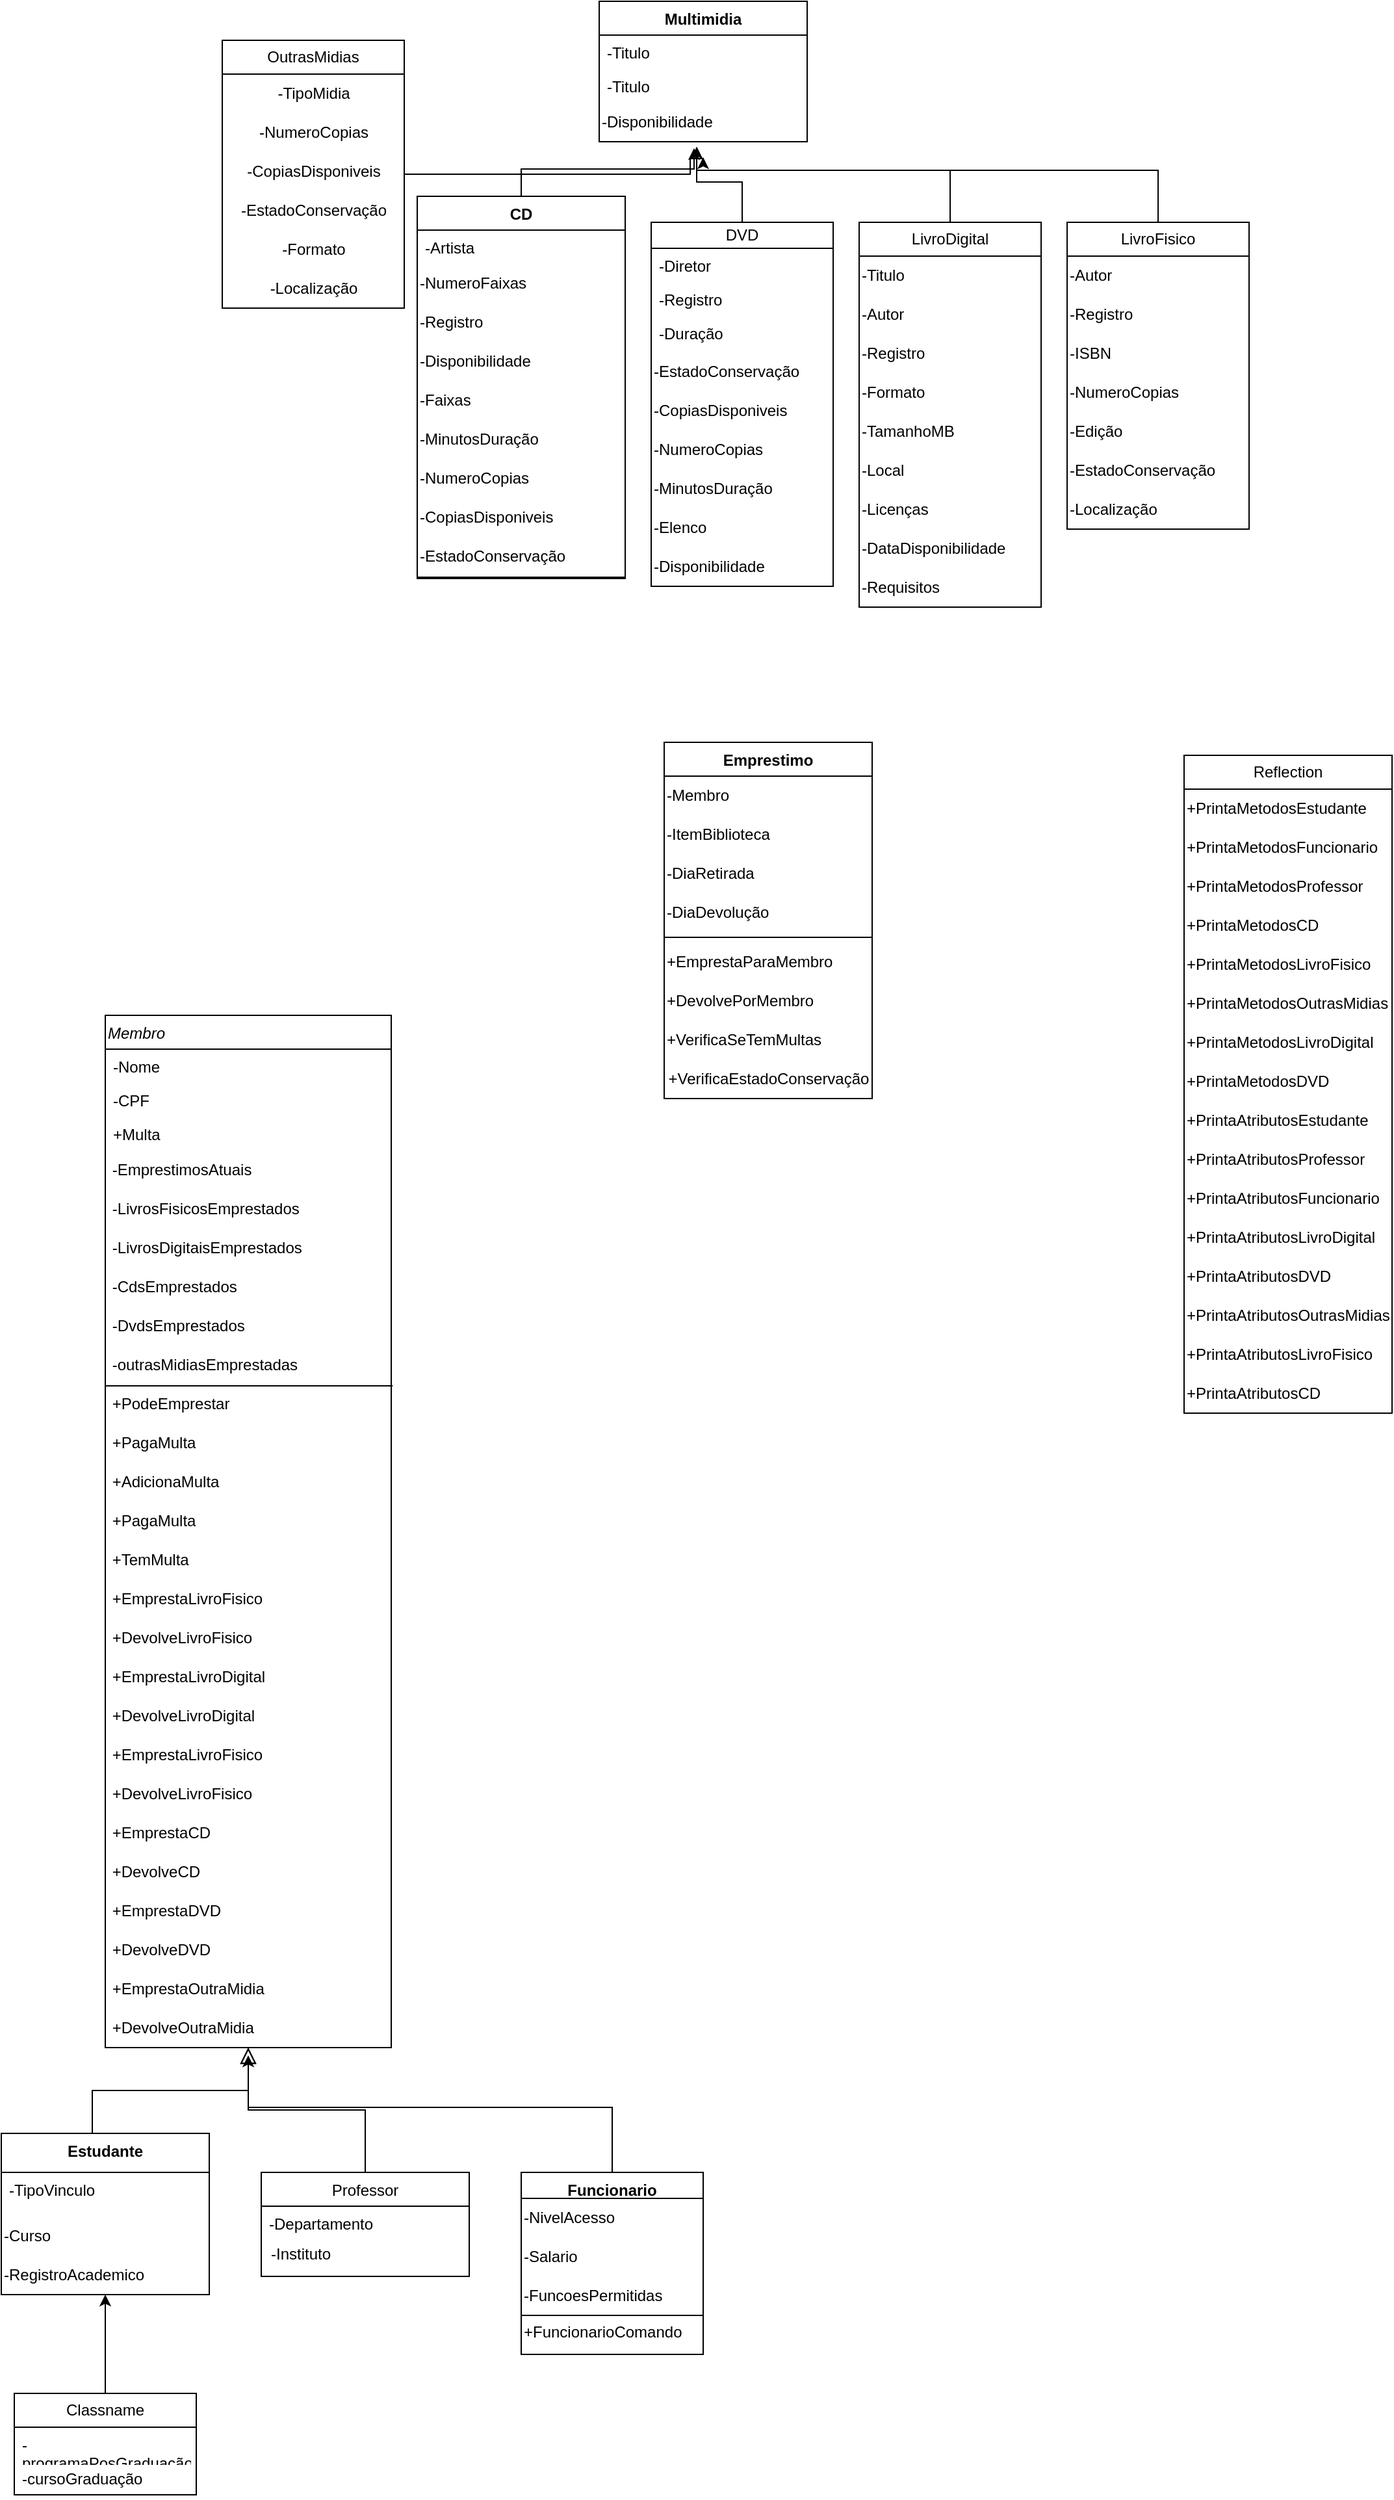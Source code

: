 <mxfile version="22.1.0" type="github">
  <diagram id="C5RBs43oDa-KdzZeNtuy" name="Page-1">
    <mxGraphModel dx="474" dy="1659" grid="1" gridSize="10" guides="1" tooltips="1" connect="1" arrows="1" fold="1" page="1" pageScale="1" pageWidth="1600" pageHeight="900" math="0" shadow="0">
      <root>
        <mxCell id="WIyWlLk6GJQsqaUBKTNV-0" />
        <mxCell id="WIyWlLk6GJQsqaUBKTNV-1" parent="WIyWlLk6GJQsqaUBKTNV-0" />
        <mxCell id="zkfFHV4jXpPFQw0GAbJ--0" value="Membro&#xa;" style="swimlane;fontStyle=2;align=left;verticalAlign=top;childLayout=stackLayout;horizontal=1;startSize=26;horizontalStack=0;resizeParent=1;resizeLast=0;collapsible=1;marginBottom=0;rounded=0;shadow=0;strokeWidth=1;" parent="WIyWlLk6GJQsqaUBKTNV-1" vertex="1">
          <mxGeometry x="160" y="-80" width="220" height="794" as="geometry">
            <mxRectangle x="230" y="140" width="160" height="26" as="alternateBounds" />
          </mxGeometry>
        </mxCell>
        <mxCell id="zkfFHV4jXpPFQw0GAbJ--1" value="-Nome" style="text;align=left;verticalAlign=top;spacingLeft=4;spacingRight=4;overflow=hidden;rotatable=0;points=[[0,0.5],[1,0.5]];portConstraint=eastwest;" parent="zkfFHV4jXpPFQw0GAbJ--0" vertex="1">
          <mxGeometry y="26" width="220" height="26" as="geometry" />
        </mxCell>
        <mxCell id="zkfFHV4jXpPFQw0GAbJ--2" value="-CPF" style="text;align=left;verticalAlign=top;spacingLeft=4;spacingRight=4;overflow=hidden;rotatable=0;points=[[0,0.5],[1,0.5]];portConstraint=eastwest;rounded=0;shadow=0;html=0;" parent="zkfFHV4jXpPFQw0GAbJ--0" vertex="1">
          <mxGeometry y="52" width="220" height="26" as="geometry" />
        </mxCell>
        <mxCell id="zkfFHV4jXpPFQw0GAbJ--3" value="+Multa" style="text;align=left;verticalAlign=top;spacingLeft=4;spacingRight=4;overflow=hidden;rotatable=0;points=[[0,0.5],[1,0.5]];portConstraint=eastwest;rounded=0;shadow=0;html=0;" parent="zkfFHV4jXpPFQw0GAbJ--0" vertex="1">
          <mxGeometry y="78" width="220" height="26" as="geometry" />
        </mxCell>
        <mxCell id="8qsa9mxtNTPulmp1op7X-9" value="&amp;nbsp;-EmprestimosAtuais" style="text;html=1;align=left;verticalAlign=middle;resizable=0;points=[];autosize=1;strokeColor=none;fillColor=none;" parent="zkfFHV4jXpPFQw0GAbJ--0" vertex="1">
          <mxGeometry y="104" width="220" height="30" as="geometry" />
        </mxCell>
        <mxCell id="8qsa9mxtNTPulmp1op7X-10" value="&amp;nbsp;-LivrosFisicosEmprestados" style="text;html=1;align=left;verticalAlign=middle;resizable=0;points=[];autosize=1;strokeColor=none;fillColor=none;" parent="zkfFHV4jXpPFQw0GAbJ--0" vertex="1">
          <mxGeometry y="134" width="220" height="30" as="geometry" />
        </mxCell>
        <mxCell id="8qsa9mxtNTPulmp1op7X-11" value="&amp;nbsp;-LivrosDigitaisEmprestados" style="text;html=1;align=left;verticalAlign=middle;resizable=0;points=[];autosize=1;strokeColor=none;fillColor=none;" parent="zkfFHV4jXpPFQw0GAbJ--0" vertex="1">
          <mxGeometry y="164" width="220" height="30" as="geometry" />
        </mxCell>
        <mxCell id="8qsa9mxtNTPulmp1op7X-12" value="&amp;nbsp;-CdsEmprestados" style="text;html=1;align=left;verticalAlign=middle;resizable=0;points=[];autosize=1;strokeColor=none;fillColor=none;" parent="zkfFHV4jXpPFQw0GAbJ--0" vertex="1">
          <mxGeometry y="194" width="220" height="30" as="geometry" />
        </mxCell>
        <mxCell id="8qsa9mxtNTPulmp1op7X-13" value="&amp;nbsp;-DvdsEmprestados" style="text;html=1;align=left;verticalAlign=middle;resizable=0;points=[];autosize=1;strokeColor=none;fillColor=none;" parent="zkfFHV4jXpPFQw0GAbJ--0" vertex="1">
          <mxGeometry y="224" width="220" height="30" as="geometry" />
        </mxCell>
        <mxCell id="8qsa9mxtNTPulmp1op7X-15" value="&amp;nbsp;-outrasMidiasEmprestadas" style="text;html=1;align=left;verticalAlign=middle;resizable=0;points=[];autosize=1;strokeColor=none;fillColor=none;" parent="zkfFHV4jXpPFQw0GAbJ--0" vertex="1">
          <mxGeometry y="254" width="220" height="30" as="geometry" />
        </mxCell>
        <mxCell id="8qsa9mxtNTPulmp1op7X-16" value="" style="endArrow=none;html=1;rounded=0;entryX=1.005;entryY=1.033;entryDx=0;entryDy=0;entryPerimeter=0;" parent="zkfFHV4jXpPFQw0GAbJ--0" target="8qsa9mxtNTPulmp1op7X-15" edge="1">
          <mxGeometry width="50" height="50" relative="1" as="geometry">
            <mxPoint y="285" as="sourcePoint" />
            <mxPoint x="110" y="240" as="targetPoint" />
          </mxGeometry>
        </mxCell>
        <mxCell id="8qsa9mxtNTPulmp1op7X-17" value="&amp;nbsp;+PodeEmprestar&lt;br&gt;" style="text;html=1;align=left;verticalAlign=middle;resizable=0;points=[];autosize=1;strokeColor=none;fillColor=none;" parent="zkfFHV4jXpPFQw0GAbJ--0" vertex="1">
          <mxGeometry y="284" width="220" height="30" as="geometry" />
        </mxCell>
        <mxCell id="8qsa9mxtNTPulmp1op7X-18" value="&amp;nbsp;+PagaMulta" style="text;html=1;align=left;verticalAlign=middle;resizable=0;points=[];autosize=1;strokeColor=none;fillColor=none;" parent="zkfFHV4jXpPFQw0GAbJ--0" vertex="1">
          <mxGeometry y="314" width="220" height="30" as="geometry" />
        </mxCell>
        <mxCell id="8qsa9mxtNTPulmp1op7X-19" value="&amp;nbsp;+AdicionaMulta" style="text;html=1;align=left;verticalAlign=middle;resizable=0;points=[];autosize=1;strokeColor=none;fillColor=none;" parent="zkfFHV4jXpPFQw0GAbJ--0" vertex="1">
          <mxGeometry y="344" width="220" height="30" as="geometry" />
        </mxCell>
        <mxCell id="8qsa9mxtNTPulmp1op7X-21" value="&amp;nbsp;+PagaMulta" style="text;html=1;align=left;verticalAlign=middle;resizable=0;points=[];autosize=1;strokeColor=none;fillColor=none;" parent="zkfFHV4jXpPFQw0GAbJ--0" vertex="1">
          <mxGeometry y="374" width="220" height="30" as="geometry" />
        </mxCell>
        <mxCell id="8qsa9mxtNTPulmp1op7X-22" value="&amp;nbsp;+TemMulta&lt;br&gt;" style="text;html=1;align=left;verticalAlign=middle;resizable=0;points=[];autosize=1;strokeColor=none;fillColor=none;" parent="zkfFHV4jXpPFQw0GAbJ--0" vertex="1">
          <mxGeometry y="404" width="220" height="30" as="geometry" />
        </mxCell>
        <mxCell id="8qsa9mxtNTPulmp1op7X-23" value="&amp;nbsp;+EmprestaLivroFisico" style="text;html=1;align=left;verticalAlign=middle;resizable=0;points=[];autosize=1;strokeColor=none;fillColor=none;" parent="zkfFHV4jXpPFQw0GAbJ--0" vertex="1">
          <mxGeometry y="434" width="220" height="30" as="geometry" />
        </mxCell>
        <mxCell id="8qsa9mxtNTPulmp1op7X-24" value="&amp;nbsp;+DevolveLivroFisico" style="text;html=1;align=left;verticalAlign=middle;resizable=0;points=[];autosize=1;strokeColor=none;fillColor=none;" parent="zkfFHV4jXpPFQw0GAbJ--0" vertex="1">
          <mxGeometry y="464" width="220" height="30" as="geometry" />
        </mxCell>
        <mxCell id="8qsa9mxtNTPulmp1op7X-25" value="&amp;nbsp;+EmprestaLivroDigital" style="text;html=1;align=left;verticalAlign=middle;resizable=0;points=[];autosize=1;strokeColor=none;fillColor=none;" parent="zkfFHV4jXpPFQw0GAbJ--0" vertex="1">
          <mxGeometry y="494" width="220" height="30" as="geometry" />
        </mxCell>
        <mxCell id="8qsa9mxtNTPulmp1op7X-27" value="&amp;nbsp;+DevolveLivroDigital" style="text;html=1;align=left;verticalAlign=middle;resizable=0;points=[];autosize=1;strokeColor=none;fillColor=none;" parent="zkfFHV4jXpPFQw0GAbJ--0" vertex="1">
          <mxGeometry y="524" width="220" height="30" as="geometry" />
        </mxCell>
        <mxCell id="8qsa9mxtNTPulmp1op7X-28" value="&amp;nbsp;+EmprestaLivroFisico" style="text;html=1;align=left;verticalAlign=middle;resizable=0;points=[];autosize=1;strokeColor=none;fillColor=none;" parent="zkfFHV4jXpPFQw0GAbJ--0" vertex="1">
          <mxGeometry y="554" width="220" height="30" as="geometry" />
        </mxCell>
        <mxCell id="8qsa9mxtNTPulmp1op7X-29" value="&amp;nbsp;+DevolveLivroFisico" style="text;html=1;align=left;verticalAlign=middle;resizable=0;points=[];autosize=1;strokeColor=none;fillColor=none;" parent="zkfFHV4jXpPFQw0GAbJ--0" vertex="1">
          <mxGeometry y="584" width="220" height="30" as="geometry" />
        </mxCell>
        <mxCell id="8qsa9mxtNTPulmp1op7X-30" value="&amp;nbsp;+EmprestaCD" style="text;html=1;align=left;verticalAlign=middle;resizable=0;points=[];autosize=1;strokeColor=none;fillColor=none;" parent="zkfFHV4jXpPFQw0GAbJ--0" vertex="1">
          <mxGeometry y="614" width="220" height="30" as="geometry" />
        </mxCell>
        <mxCell id="8qsa9mxtNTPulmp1op7X-31" value="&amp;nbsp;+DevolveCD" style="text;html=1;align=left;verticalAlign=middle;resizable=0;points=[];autosize=1;strokeColor=none;fillColor=none;" parent="zkfFHV4jXpPFQw0GAbJ--0" vertex="1">
          <mxGeometry y="644" width="220" height="30" as="geometry" />
        </mxCell>
        <mxCell id="8qsa9mxtNTPulmp1op7X-32" value="&amp;nbsp;+EmprestaDVD" style="text;html=1;align=left;verticalAlign=middle;resizable=0;points=[];autosize=1;strokeColor=none;fillColor=none;" parent="zkfFHV4jXpPFQw0GAbJ--0" vertex="1">
          <mxGeometry y="674" width="220" height="30" as="geometry" />
        </mxCell>
        <mxCell id="8qsa9mxtNTPulmp1op7X-33" value="&amp;nbsp;+DevolveDVD" style="text;html=1;align=left;verticalAlign=middle;resizable=0;points=[];autosize=1;strokeColor=none;fillColor=none;" parent="zkfFHV4jXpPFQw0GAbJ--0" vertex="1">
          <mxGeometry y="704" width="220" height="30" as="geometry" />
        </mxCell>
        <mxCell id="8qsa9mxtNTPulmp1op7X-34" value="&amp;nbsp;+EmprestaOutraMidia" style="text;html=1;align=left;verticalAlign=middle;resizable=0;points=[];autosize=1;strokeColor=none;fillColor=none;" parent="zkfFHV4jXpPFQw0GAbJ--0" vertex="1">
          <mxGeometry y="734" width="220" height="30" as="geometry" />
        </mxCell>
        <mxCell id="zkfFHV4jXpPFQw0GAbJ--12" value="" style="endArrow=block;endSize=10;endFill=0;shadow=0;strokeWidth=1;rounded=0;edgeStyle=elbowEdgeStyle;elbow=vertical;" parent="WIyWlLk6GJQsqaUBKTNV-1" target="zkfFHV4jXpPFQw0GAbJ--0" edge="1">
          <mxGeometry width="160" relative="1" as="geometry">
            <mxPoint x="150" y="780" as="sourcePoint" />
            <mxPoint x="200" y="203" as="targetPoint" />
          </mxGeometry>
        </mxCell>
        <mxCell id="zkfFHV4jXpPFQw0GAbJ--13" value="Professor" style="swimlane;fontStyle=0;align=center;verticalAlign=top;childLayout=stackLayout;horizontal=1;startSize=26;horizontalStack=0;resizeParent=1;resizeLast=0;collapsible=1;marginBottom=0;rounded=0;shadow=0;strokeWidth=1;" parent="WIyWlLk6GJQsqaUBKTNV-1" vertex="1">
          <mxGeometry x="280" y="810" width="160" height="80" as="geometry">
            <mxRectangle x="340" y="380" width="170" height="26" as="alternateBounds" />
          </mxGeometry>
        </mxCell>
        <mxCell id="zkfFHV4jXpPFQw0GAbJ--14" value="-Departamento" style="text;align=left;verticalAlign=top;spacingLeft=4;spacingRight=4;overflow=hidden;rotatable=0;points=[[0,0.5],[1,0.5]];portConstraint=eastwest;" parent="zkfFHV4jXpPFQw0GAbJ--13" vertex="1">
          <mxGeometry y="26" width="160" height="26" as="geometry" />
        </mxCell>
        <mxCell id="zkfFHV4jXpPFQw0GAbJ--16" value="" style="endArrow=block;endSize=10;endFill=0;shadow=0;strokeWidth=1;rounded=0;edgeStyle=elbowEdgeStyle;elbow=vertical;" parent="WIyWlLk6GJQsqaUBKTNV-1" source="zkfFHV4jXpPFQw0GAbJ--13" target="zkfFHV4jXpPFQw0GAbJ--0" edge="1">
          <mxGeometry width="160" relative="1" as="geometry">
            <mxPoint x="210" y="373" as="sourcePoint" />
            <mxPoint x="310" y="271" as="targetPoint" />
          </mxGeometry>
        </mxCell>
        <mxCell id="8qsa9mxtNTPulmp1op7X-1" value="Multimidia" style="swimlane;fontStyle=1;align=center;verticalAlign=top;childLayout=stackLayout;horizontal=1;startSize=26;horizontalStack=0;resizeParent=1;resizeParentMax=0;resizeLast=0;collapsible=1;marginBottom=0;whiteSpace=wrap;html=1;" parent="WIyWlLk6GJQsqaUBKTNV-1" vertex="1">
          <mxGeometry x="540" y="-860" width="160" height="108" as="geometry" />
        </mxCell>
        <mxCell id="8qsa9mxtNTPulmp1op7X-133" value="-Titulo" style="text;strokeColor=none;fillColor=none;align=left;verticalAlign=top;spacingLeft=4;spacingRight=4;overflow=hidden;rotatable=0;points=[[0,0.5],[1,0.5]];portConstraint=eastwest;whiteSpace=wrap;html=1;" parent="8qsa9mxtNTPulmp1op7X-1" vertex="1">
          <mxGeometry y="26" width="160" height="26" as="geometry" />
        </mxCell>
        <mxCell id="8qsa9mxtNTPulmp1op7X-2" value="-Titulo" style="text;strokeColor=none;fillColor=none;align=left;verticalAlign=top;spacingLeft=4;spacingRight=4;overflow=hidden;rotatable=0;points=[[0,0.5],[1,0.5]];portConstraint=eastwest;whiteSpace=wrap;html=1;" parent="8qsa9mxtNTPulmp1op7X-1" vertex="1">
          <mxGeometry y="52" width="160" height="26" as="geometry" />
        </mxCell>
        <mxCell id="8qsa9mxtNTPulmp1op7X-67" value="-Disponibilidade" style="text;html=1;align=left;verticalAlign=middle;resizable=0;points=[];autosize=1;strokeColor=none;fillColor=none;" parent="8qsa9mxtNTPulmp1op7X-1" vertex="1">
          <mxGeometry y="78" width="160" height="30" as="geometry" />
        </mxCell>
        <mxCell id="8qsa9mxtNTPulmp1op7X-38" value="Funcionario" style="swimlane;fontStyle=1;align=center;verticalAlign=top;childLayout=stackLayout;horizontal=1;startSize=20;horizontalStack=0;resizeParent=1;resizeParentMax=0;resizeLast=0;collapsible=1;marginBottom=0;whiteSpace=wrap;html=1;" parent="WIyWlLk6GJQsqaUBKTNV-1" vertex="1">
          <mxGeometry x="480" y="810" width="140" height="110" as="geometry" />
        </mxCell>
        <mxCell id="8qsa9mxtNTPulmp1op7X-44" value="-NivelAcesso" style="text;html=1;align=left;verticalAlign=middle;resizable=0;points=[];autosize=1;strokeColor=none;fillColor=none;" parent="8qsa9mxtNTPulmp1op7X-38" vertex="1">
          <mxGeometry y="20" width="140" height="30" as="geometry" />
        </mxCell>
        <mxCell id="8qsa9mxtNTPulmp1op7X-45" value="-Salario" style="text;html=1;align=left;verticalAlign=middle;resizable=0;points=[];autosize=1;strokeColor=none;fillColor=none;" parent="8qsa9mxtNTPulmp1op7X-38" vertex="1">
          <mxGeometry y="50" width="140" height="30" as="geometry" />
        </mxCell>
        <mxCell id="8qsa9mxtNTPulmp1op7X-46" value="-FuncoesPermitidas" style="text;html=1;align=left;verticalAlign=middle;resizable=0;points=[];autosize=1;strokeColor=none;fillColor=none;" parent="8qsa9mxtNTPulmp1op7X-38" vertex="1">
          <mxGeometry y="80" width="140" height="30" as="geometry" />
        </mxCell>
        <mxCell id="8qsa9mxtNTPulmp1op7X-49" value="" style="rounded=0;whiteSpace=wrap;html=1;" parent="WIyWlLk6GJQsqaUBKTNV-1" vertex="1">
          <mxGeometry x="480" y="920" width="140" height="30" as="geometry" />
        </mxCell>
        <mxCell id="8qsa9mxtNTPulmp1op7X-50" value="+FuncionarioComando" style="text;html=1;align=left;verticalAlign=middle;resizable=0;points=[];autosize=1;strokeColor=none;fillColor=none;" parent="WIyWlLk6GJQsqaUBKTNV-1" vertex="1">
          <mxGeometry x="480" y="918" width="150" height="30" as="geometry" />
        </mxCell>
        <mxCell id="8qsa9mxtNTPulmp1op7X-55" value="Estudante" style="swimlane;fontStyle=1;align=center;verticalAlign=top;childLayout=stackLayout;horizontal=1;startSize=30;horizontalStack=0;resizeParent=1;resizeParentMax=0;resizeLast=0;collapsible=1;marginBottom=0;whiteSpace=wrap;html=1;direction=east;" parent="WIyWlLk6GJQsqaUBKTNV-1" vertex="1">
          <mxGeometry x="80" y="780" width="160" height="124" as="geometry">
            <mxRectangle x="80" y="780" width="100" height="30" as="alternateBounds" />
          </mxGeometry>
        </mxCell>
        <mxCell id="8qsa9mxtNTPulmp1op7X-56" value="-TipoVinculo" style="text;strokeColor=none;fillColor=none;align=left;verticalAlign=top;spacingLeft=4;spacingRight=4;overflow=hidden;rotatable=0;points=[[0,0.5],[1,0.5]];portConstraint=eastwest;whiteSpace=wrap;html=1;" parent="8qsa9mxtNTPulmp1op7X-55" vertex="1">
          <mxGeometry y="30" width="160" height="34" as="geometry" />
        </mxCell>
        <mxCell id="8qsa9mxtNTPulmp1op7X-60" value="-Curso" style="text;html=1;align=left;verticalAlign=middle;resizable=0;points=[];autosize=1;strokeColor=none;fillColor=none;" parent="8qsa9mxtNTPulmp1op7X-55" vertex="1">
          <mxGeometry y="64" width="160" height="30" as="geometry" />
        </mxCell>
        <mxCell id="8qsa9mxtNTPulmp1op7X-59" value="-RegistroAcademico" style="text;html=1;align=left;verticalAlign=middle;resizable=0;points=[];autosize=1;strokeColor=none;fillColor=none;" parent="8qsa9mxtNTPulmp1op7X-55" vertex="1">
          <mxGeometry y="94" width="160" height="30" as="geometry" />
        </mxCell>
        <mxCell id="8qsa9mxtNTPulmp1op7X-64" value="-Instituto" style="text;html=1;align=center;verticalAlign=middle;resizable=0;points=[];autosize=1;strokeColor=none;fillColor=none;" parent="WIyWlLk6GJQsqaUBKTNV-1" vertex="1">
          <mxGeometry x="275" y="858" width="70" height="30" as="geometry" />
        </mxCell>
        <mxCell id="8qsa9mxtNTPulmp1op7X-35" value="&amp;nbsp;+DevolveOutraMidia" style="text;html=1;align=left;verticalAlign=middle;resizable=0;points=[];autosize=1;strokeColor=none;fillColor=none;" parent="WIyWlLk6GJQsqaUBKTNV-1" vertex="1">
          <mxGeometry x="160" y="684" width="220" height="30" as="geometry" />
        </mxCell>
        <mxCell id="8qsa9mxtNTPulmp1op7X-70" value="CD" style="swimlane;fontStyle=1;align=center;verticalAlign=top;childLayout=stackLayout;horizontal=1;startSize=26;horizontalStack=0;resizeParent=1;resizeParentMax=0;resizeLast=0;collapsible=1;marginBottom=0;whiteSpace=wrap;html=1;" parent="WIyWlLk6GJQsqaUBKTNV-1" vertex="1">
          <mxGeometry x="400" y="-710" width="160" height="294" as="geometry" />
        </mxCell>
        <mxCell id="8qsa9mxtNTPulmp1op7X-71" value="-Artista" style="text;strokeColor=none;fillColor=none;align=left;verticalAlign=top;spacingLeft=4;spacingRight=4;overflow=hidden;rotatable=0;points=[[0,0.5],[1,0.5]];portConstraint=eastwest;whiteSpace=wrap;html=1;" parent="8qsa9mxtNTPulmp1op7X-70" vertex="1">
          <mxGeometry y="26" width="160" height="26" as="geometry" />
        </mxCell>
        <mxCell id="8qsa9mxtNTPulmp1op7X-75" value="-NumeroFaixas" style="text;html=1;align=left;verticalAlign=middle;resizable=0;points=[];autosize=1;strokeColor=none;fillColor=none;" parent="8qsa9mxtNTPulmp1op7X-70" vertex="1">
          <mxGeometry y="52" width="160" height="30" as="geometry" />
        </mxCell>
        <mxCell id="8qsa9mxtNTPulmp1op7X-74" value="-Registro" style="text;html=1;align=left;verticalAlign=middle;resizable=0;points=[];autosize=1;strokeColor=none;fillColor=none;" parent="8qsa9mxtNTPulmp1op7X-70" vertex="1">
          <mxGeometry y="82" width="160" height="30" as="geometry" />
        </mxCell>
        <mxCell id="8qsa9mxtNTPulmp1op7X-76" value="-Disponibilidade" style="text;html=1;align=left;verticalAlign=middle;resizable=0;points=[];autosize=1;strokeColor=none;fillColor=none;" parent="8qsa9mxtNTPulmp1op7X-70" vertex="1">
          <mxGeometry y="112" width="160" height="30" as="geometry" />
        </mxCell>
        <mxCell id="8qsa9mxtNTPulmp1op7X-77" value="-Faixas" style="text;html=1;align=left;verticalAlign=middle;resizable=0;points=[];autosize=1;strokeColor=none;fillColor=none;" parent="8qsa9mxtNTPulmp1op7X-70" vertex="1">
          <mxGeometry y="142" width="160" height="30" as="geometry" />
        </mxCell>
        <mxCell id="8qsa9mxtNTPulmp1op7X-78" value="-MinutosDuração" style="text;html=1;align=left;verticalAlign=middle;resizable=0;points=[];autosize=1;strokeColor=none;fillColor=none;" parent="8qsa9mxtNTPulmp1op7X-70" vertex="1">
          <mxGeometry y="172" width="160" height="30" as="geometry" />
        </mxCell>
        <mxCell id="8qsa9mxtNTPulmp1op7X-79" value="-NumeroCopias" style="text;html=1;align=left;verticalAlign=middle;resizable=0;points=[];autosize=1;strokeColor=none;fillColor=none;" parent="8qsa9mxtNTPulmp1op7X-70" vertex="1">
          <mxGeometry y="202" width="160" height="30" as="geometry" />
        </mxCell>
        <mxCell id="8qsa9mxtNTPulmp1op7X-80" value="-CopiasDisponiveis" style="text;html=1;align=left;verticalAlign=middle;resizable=0;points=[];autosize=1;strokeColor=none;fillColor=none;" parent="8qsa9mxtNTPulmp1op7X-70" vertex="1">
          <mxGeometry y="232" width="160" height="30" as="geometry" />
        </mxCell>
        <mxCell id="8qsa9mxtNTPulmp1op7X-82" value="-EstadoConservação" style="text;html=1;align=left;verticalAlign=middle;resizable=0;points=[];autosize=1;strokeColor=none;fillColor=none;" parent="8qsa9mxtNTPulmp1op7X-70" vertex="1">
          <mxGeometry y="262" width="160" height="30" as="geometry" />
        </mxCell>
        <mxCell id="8qsa9mxtNTPulmp1op7X-72" value="" style="line;strokeWidth=1;fillColor=none;align=left;verticalAlign=middle;spacingTop=-1;spacingLeft=3;spacingRight=3;rotatable=0;labelPosition=right;points=[];portConstraint=eastwest;strokeColor=inherit;" parent="8qsa9mxtNTPulmp1op7X-70" vertex="1">
          <mxGeometry y="292" width="160" height="2" as="geometry" />
        </mxCell>
        <mxCell id="8qsa9mxtNTPulmp1op7X-83" value="DVD" style="swimlane;fontStyle=0;childLayout=stackLayout;horizontal=1;startSize=20;fillColor=none;horizontalStack=0;resizeParent=1;resizeParentMax=0;resizeLast=0;collapsible=1;marginBottom=0;whiteSpace=wrap;html=1;" parent="WIyWlLk6GJQsqaUBKTNV-1" vertex="1">
          <mxGeometry x="580" y="-690" width="140" height="280" as="geometry" />
        </mxCell>
        <mxCell id="8qsa9mxtNTPulmp1op7X-84" value="-Diretor" style="text;strokeColor=none;fillColor=none;align=left;verticalAlign=top;spacingLeft=4;spacingRight=4;overflow=hidden;rotatable=0;points=[[0,0.5],[1,0.5]];portConstraint=eastwest;whiteSpace=wrap;html=1;" parent="8qsa9mxtNTPulmp1op7X-83" vertex="1">
          <mxGeometry y="20" width="140" height="26" as="geometry" />
        </mxCell>
        <mxCell id="8qsa9mxtNTPulmp1op7X-85" value="-Registro" style="text;strokeColor=none;fillColor=none;align=left;verticalAlign=top;spacingLeft=4;spacingRight=4;overflow=hidden;rotatable=0;points=[[0,0.5],[1,0.5]];portConstraint=eastwest;whiteSpace=wrap;html=1;" parent="8qsa9mxtNTPulmp1op7X-83" vertex="1">
          <mxGeometry y="46" width="140" height="26" as="geometry" />
        </mxCell>
        <mxCell id="8qsa9mxtNTPulmp1op7X-86" value="-Duração" style="text;strokeColor=none;fillColor=none;align=left;verticalAlign=top;spacingLeft=4;spacingRight=4;overflow=hidden;rotatable=0;points=[[0,0.5],[1,0.5]];portConstraint=eastwest;whiteSpace=wrap;html=1;" parent="8qsa9mxtNTPulmp1op7X-83" vertex="1">
          <mxGeometry y="72" width="140" height="28" as="geometry" />
        </mxCell>
        <mxCell id="8qsa9mxtNTPulmp1op7X-94" value="-EstadoConservação" style="text;html=1;align=left;verticalAlign=middle;resizable=0;points=[];autosize=1;strokeColor=none;fillColor=none;" parent="8qsa9mxtNTPulmp1op7X-83" vertex="1">
          <mxGeometry y="100" width="140" height="30" as="geometry" />
        </mxCell>
        <mxCell id="8qsa9mxtNTPulmp1op7X-93" value="-CopiasDisponiveis" style="text;html=1;align=left;verticalAlign=middle;resizable=0;points=[];autosize=1;strokeColor=none;fillColor=none;" parent="8qsa9mxtNTPulmp1op7X-83" vertex="1">
          <mxGeometry y="130" width="140" height="30" as="geometry" />
        </mxCell>
        <mxCell id="8qsa9mxtNTPulmp1op7X-92" value="-NumeroCopias" style="text;html=1;align=left;verticalAlign=middle;resizable=0;points=[];autosize=1;strokeColor=none;fillColor=none;" parent="8qsa9mxtNTPulmp1op7X-83" vertex="1">
          <mxGeometry y="160" width="140" height="30" as="geometry" />
        </mxCell>
        <mxCell id="8qsa9mxtNTPulmp1op7X-91" value="-MinutosDuração" style="text;html=1;align=left;verticalAlign=middle;resizable=0;points=[];autosize=1;strokeColor=none;fillColor=none;" parent="8qsa9mxtNTPulmp1op7X-83" vertex="1">
          <mxGeometry y="190" width="140" height="30" as="geometry" />
        </mxCell>
        <mxCell id="8qsa9mxtNTPulmp1op7X-90" value="-Elenco" style="text;html=1;align=left;verticalAlign=middle;resizable=0;points=[];autosize=1;strokeColor=none;fillColor=none;" parent="8qsa9mxtNTPulmp1op7X-83" vertex="1">
          <mxGeometry y="220" width="140" height="30" as="geometry" />
        </mxCell>
        <mxCell id="8qsa9mxtNTPulmp1op7X-89" value="-Disponibilidade" style="text;html=1;align=left;verticalAlign=middle;resizable=0;points=[];autosize=1;strokeColor=none;fillColor=none;" parent="8qsa9mxtNTPulmp1op7X-83" vertex="1">
          <mxGeometry y="250" width="140" height="30" as="geometry" />
        </mxCell>
        <mxCell id="8qsa9mxtNTPulmp1op7X-172" style="edgeStyle=orthogonalEdgeStyle;rounded=0;orthogonalLoop=1;jettySize=auto;html=1;entryX=0.469;entryY=1.133;entryDx=0;entryDy=0;entryPerimeter=0;" parent="WIyWlLk6GJQsqaUBKTNV-1" source="8qsa9mxtNTPulmp1op7X-95" target="8qsa9mxtNTPulmp1op7X-67" edge="1">
          <mxGeometry relative="1" as="geometry">
            <mxPoint x="770" y="-770" as="targetPoint" />
            <Array as="points">
              <mxPoint x="810" y="-730" />
              <mxPoint x="615" y="-730" />
            </Array>
          </mxGeometry>
        </mxCell>
        <mxCell id="8qsa9mxtNTPulmp1op7X-95" value="LivroDigital" style="swimlane;fontStyle=0;childLayout=stackLayout;horizontal=1;startSize=26;fillColor=none;horizontalStack=0;resizeParent=1;resizeParentMax=0;resizeLast=0;collapsible=1;marginBottom=0;whiteSpace=wrap;html=1;" parent="WIyWlLk6GJQsqaUBKTNV-1" vertex="1">
          <mxGeometry x="740" y="-690" width="140" height="296" as="geometry" />
        </mxCell>
        <mxCell id="8qsa9mxtNTPulmp1op7X-99" value="-Titulo" style="text;html=1;align=left;verticalAlign=middle;resizable=0;points=[];autosize=1;strokeColor=none;fillColor=none;" parent="8qsa9mxtNTPulmp1op7X-95" vertex="1">
          <mxGeometry y="26" width="140" height="30" as="geometry" />
        </mxCell>
        <mxCell id="8qsa9mxtNTPulmp1op7X-100" value="-Autor" style="text;html=1;align=left;verticalAlign=middle;resizable=0;points=[];autosize=1;strokeColor=none;fillColor=none;" parent="8qsa9mxtNTPulmp1op7X-95" vertex="1">
          <mxGeometry y="56" width="140" height="30" as="geometry" />
        </mxCell>
        <mxCell id="8qsa9mxtNTPulmp1op7X-101" value="-Registro" style="text;html=1;align=left;verticalAlign=middle;resizable=0;points=[];autosize=1;strokeColor=none;fillColor=none;" parent="8qsa9mxtNTPulmp1op7X-95" vertex="1">
          <mxGeometry y="86" width="140" height="30" as="geometry" />
        </mxCell>
        <mxCell id="8qsa9mxtNTPulmp1op7X-102" value="-Formato" style="text;html=1;align=left;verticalAlign=middle;resizable=0;points=[];autosize=1;strokeColor=none;fillColor=none;" parent="8qsa9mxtNTPulmp1op7X-95" vertex="1">
          <mxGeometry y="116" width="140" height="30" as="geometry" />
        </mxCell>
        <mxCell id="8qsa9mxtNTPulmp1op7X-103" value="-TamanhoMB" style="text;html=1;align=left;verticalAlign=middle;resizable=0;points=[];autosize=1;strokeColor=none;fillColor=none;" parent="8qsa9mxtNTPulmp1op7X-95" vertex="1">
          <mxGeometry y="146" width="140" height="30" as="geometry" />
        </mxCell>
        <mxCell id="8qsa9mxtNTPulmp1op7X-105" value="-Local" style="text;html=1;align=left;verticalAlign=middle;resizable=0;points=[];autosize=1;strokeColor=none;fillColor=none;" parent="8qsa9mxtNTPulmp1op7X-95" vertex="1">
          <mxGeometry y="176" width="140" height="30" as="geometry" />
        </mxCell>
        <mxCell id="8qsa9mxtNTPulmp1op7X-104" value="-Licenças" style="text;html=1;align=left;verticalAlign=middle;resizable=0;points=[];autosize=1;strokeColor=none;fillColor=none;" parent="8qsa9mxtNTPulmp1op7X-95" vertex="1">
          <mxGeometry y="206" width="140" height="30" as="geometry" />
        </mxCell>
        <mxCell id="8qsa9mxtNTPulmp1op7X-107" value="-DataDisponibilidade" style="text;html=1;align=left;verticalAlign=middle;resizable=0;points=[];autosize=1;strokeColor=none;fillColor=none;" parent="8qsa9mxtNTPulmp1op7X-95" vertex="1">
          <mxGeometry y="236" width="140" height="30" as="geometry" />
        </mxCell>
        <mxCell id="8qsa9mxtNTPulmp1op7X-106" value="-Requisitos" style="text;html=1;align=left;verticalAlign=middle;resizable=0;points=[];autosize=1;strokeColor=none;fillColor=none;" parent="8qsa9mxtNTPulmp1op7X-95" vertex="1">
          <mxGeometry y="266" width="140" height="30" as="geometry" />
        </mxCell>
        <mxCell id="8qsa9mxtNTPulmp1op7X-111" value="LivroFisico" style="swimlane;fontStyle=0;childLayout=stackLayout;horizontal=1;startSize=26;fillColor=none;horizontalStack=0;resizeParent=1;resizeParentMax=0;resizeLast=0;collapsible=1;marginBottom=0;whiteSpace=wrap;html=1;" parent="WIyWlLk6GJQsqaUBKTNV-1" vertex="1">
          <mxGeometry x="900" y="-690" width="140" height="236" as="geometry" />
        </mxCell>
        <mxCell id="8qsa9mxtNTPulmp1op7X-115" value="-Autor" style="text;html=1;align=left;verticalAlign=middle;resizable=0;points=[];autosize=1;strokeColor=none;fillColor=none;" parent="8qsa9mxtNTPulmp1op7X-111" vertex="1">
          <mxGeometry y="26" width="140" height="30" as="geometry" />
        </mxCell>
        <mxCell id="8qsa9mxtNTPulmp1op7X-116" value="-Registro" style="text;html=1;align=left;verticalAlign=middle;resizable=0;points=[];autosize=1;strokeColor=none;fillColor=none;" parent="8qsa9mxtNTPulmp1op7X-111" vertex="1">
          <mxGeometry y="56" width="140" height="30" as="geometry" />
        </mxCell>
        <mxCell id="8qsa9mxtNTPulmp1op7X-117" value="-ISBN" style="text;html=1;align=left;verticalAlign=middle;resizable=0;points=[];autosize=1;strokeColor=none;fillColor=none;" parent="8qsa9mxtNTPulmp1op7X-111" vertex="1">
          <mxGeometry y="86" width="140" height="30" as="geometry" />
        </mxCell>
        <mxCell id="8qsa9mxtNTPulmp1op7X-119" value="-NumeroCopias" style="text;html=1;align=left;verticalAlign=middle;resizable=0;points=[];autosize=1;strokeColor=none;fillColor=none;" parent="8qsa9mxtNTPulmp1op7X-111" vertex="1">
          <mxGeometry y="116" width="140" height="30" as="geometry" />
        </mxCell>
        <mxCell id="8qsa9mxtNTPulmp1op7X-118" value="-Edição" style="text;html=1;align=left;verticalAlign=middle;resizable=0;points=[];autosize=1;strokeColor=none;fillColor=none;" parent="8qsa9mxtNTPulmp1op7X-111" vertex="1">
          <mxGeometry y="146" width="140" height="30" as="geometry" />
        </mxCell>
        <mxCell id="8qsa9mxtNTPulmp1op7X-121" value="-EstadoConservação" style="text;html=1;align=left;verticalAlign=middle;resizable=0;points=[];autosize=1;strokeColor=none;fillColor=none;" parent="8qsa9mxtNTPulmp1op7X-111" vertex="1">
          <mxGeometry y="176" width="140" height="30" as="geometry" />
        </mxCell>
        <mxCell id="8qsa9mxtNTPulmp1op7X-120" value="-Localização" style="text;html=1;align=left;verticalAlign=middle;resizable=0;points=[];autosize=1;strokeColor=none;fillColor=none;" parent="8qsa9mxtNTPulmp1op7X-111" vertex="1">
          <mxGeometry y="206" width="140" height="30" as="geometry" />
        </mxCell>
        <mxCell id="8qsa9mxtNTPulmp1op7X-174" style="edgeStyle=orthogonalEdgeStyle;rounded=0;orthogonalLoop=1;jettySize=auto;html=1;" parent="WIyWlLk6GJQsqaUBKTNV-1" source="8qsa9mxtNTPulmp1op7X-123" edge="1">
          <mxGeometry relative="1" as="geometry">
            <mxPoint x="620" y="-740" as="targetPoint" />
            <Array as="points">
              <mxPoint x="610" y="-727" />
              <mxPoint x="610" y="-739" />
            </Array>
          </mxGeometry>
        </mxCell>
        <mxCell id="8qsa9mxtNTPulmp1op7X-123" value="OutrasMidias" style="swimlane;fontStyle=0;childLayout=stackLayout;horizontal=1;startSize=26;fillColor=none;horizontalStack=0;resizeParent=1;resizeParentMax=0;resizeLast=0;collapsible=1;marginBottom=0;whiteSpace=wrap;html=1;" parent="WIyWlLk6GJQsqaUBKTNV-1" vertex="1">
          <mxGeometry x="250" y="-830" width="140" height="206" as="geometry" />
        </mxCell>
        <mxCell id="8qsa9mxtNTPulmp1op7X-127" value="-TipoMidia" style="text;html=1;align=center;verticalAlign=middle;resizable=0;points=[];autosize=1;strokeColor=none;fillColor=none;" parent="8qsa9mxtNTPulmp1op7X-123" vertex="1">
          <mxGeometry y="26" width="140" height="30" as="geometry" />
        </mxCell>
        <mxCell id="8qsa9mxtNTPulmp1op7X-129" value="-NumeroCopias" style="text;html=1;align=center;verticalAlign=middle;resizable=0;points=[];autosize=1;strokeColor=none;fillColor=none;" parent="8qsa9mxtNTPulmp1op7X-123" vertex="1">
          <mxGeometry y="56" width="140" height="30" as="geometry" />
        </mxCell>
        <mxCell id="8qsa9mxtNTPulmp1op7X-130" value="-CopiasDisponiveis" style="text;html=1;align=center;verticalAlign=middle;resizable=0;points=[];autosize=1;strokeColor=none;fillColor=none;" parent="8qsa9mxtNTPulmp1op7X-123" vertex="1">
          <mxGeometry y="86" width="140" height="30" as="geometry" />
        </mxCell>
        <mxCell id="8qsa9mxtNTPulmp1op7X-132" value="-EstadoConservação" style="text;html=1;align=center;verticalAlign=middle;resizable=0;points=[];autosize=1;strokeColor=none;fillColor=none;" parent="8qsa9mxtNTPulmp1op7X-123" vertex="1">
          <mxGeometry y="116" width="140" height="30" as="geometry" />
        </mxCell>
        <mxCell id="8qsa9mxtNTPulmp1op7X-128" value="-Formato" style="text;html=1;align=center;verticalAlign=middle;resizable=0;points=[];autosize=1;strokeColor=none;fillColor=none;" parent="8qsa9mxtNTPulmp1op7X-123" vertex="1">
          <mxGeometry y="146" width="140" height="30" as="geometry" />
        </mxCell>
        <mxCell id="8qsa9mxtNTPulmp1op7X-131" value="-Localização" style="text;html=1;align=center;verticalAlign=middle;resizable=0;points=[];autosize=1;strokeColor=none;fillColor=none;" parent="8qsa9mxtNTPulmp1op7X-123" vertex="1">
          <mxGeometry y="176" width="140" height="30" as="geometry" />
        </mxCell>
        <mxCell id="8qsa9mxtNTPulmp1op7X-135" value="Emprestimo" style="swimlane;fontStyle=1;align=center;verticalAlign=top;childLayout=stackLayout;horizontal=1;startSize=26;horizontalStack=0;resizeParent=1;resizeParentMax=0;resizeLast=0;collapsible=1;marginBottom=0;whiteSpace=wrap;html=1;" parent="WIyWlLk6GJQsqaUBKTNV-1" vertex="1">
          <mxGeometry x="590" y="-290" width="160" height="274" as="geometry" />
        </mxCell>
        <mxCell id="8qsa9mxtNTPulmp1op7X-139" value="-Membro" style="text;html=1;align=left;verticalAlign=middle;resizable=0;points=[];autosize=1;strokeColor=none;fillColor=none;" parent="8qsa9mxtNTPulmp1op7X-135" vertex="1">
          <mxGeometry y="26" width="160" height="30" as="geometry" />
        </mxCell>
        <mxCell id="8qsa9mxtNTPulmp1op7X-140" value="-ItemBiblioteca" style="text;html=1;align=left;verticalAlign=middle;resizable=0;points=[];autosize=1;strokeColor=none;fillColor=none;" parent="8qsa9mxtNTPulmp1op7X-135" vertex="1">
          <mxGeometry y="56" width="160" height="30" as="geometry" />
        </mxCell>
        <mxCell id="8qsa9mxtNTPulmp1op7X-141" value="-DiaRetirada" style="text;html=1;align=left;verticalAlign=middle;resizable=0;points=[];autosize=1;strokeColor=none;fillColor=none;" parent="8qsa9mxtNTPulmp1op7X-135" vertex="1">
          <mxGeometry y="86" width="160" height="30" as="geometry" />
        </mxCell>
        <mxCell id="8qsa9mxtNTPulmp1op7X-142" value="-DiaDevolução" style="text;html=1;align=left;verticalAlign=middle;resizable=0;points=[];autosize=1;strokeColor=none;fillColor=none;" parent="8qsa9mxtNTPulmp1op7X-135" vertex="1">
          <mxGeometry y="116" width="160" height="30" as="geometry" />
        </mxCell>
        <mxCell id="8qsa9mxtNTPulmp1op7X-137" value="" style="line;strokeWidth=1;fillColor=none;align=left;verticalAlign=middle;spacingTop=-1;spacingLeft=3;spacingRight=3;rotatable=0;labelPosition=right;points=[];portConstraint=eastwest;strokeColor=inherit;" parent="8qsa9mxtNTPulmp1op7X-135" vertex="1">
          <mxGeometry y="146" width="160" height="8" as="geometry" />
        </mxCell>
        <mxCell id="8qsa9mxtNTPulmp1op7X-143" value="+EmprestaParaMembro" style="text;html=1;align=left;verticalAlign=middle;resizable=0;points=[];autosize=1;strokeColor=none;fillColor=none;" parent="8qsa9mxtNTPulmp1op7X-135" vertex="1">
          <mxGeometry y="154" width="160" height="30" as="geometry" />
        </mxCell>
        <mxCell id="8qsa9mxtNTPulmp1op7X-147" value="+DevolvePorMembro" style="text;html=1;align=left;verticalAlign=middle;resizable=0;points=[];autosize=1;strokeColor=none;fillColor=none;" parent="8qsa9mxtNTPulmp1op7X-135" vertex="1">
          <mxGeometry y="184" width="160" height="30" as="geometry" />
        </mxCell>
        <mxCell id="8qsa9mxtNTPulmp1op7X-144" value="+VerificaSeTemMultas" style="text;html=1;align=left;verticalAlign=middle;resizable=0;points=[];autosize=1;strokeColor=none;fillColor=none;" parent="8qsa9mxtNTPulmp1op7X-135" vertex="1">
          <mxGeometry y="214" width="160" height="30" as="geometry" />
        </mxCell>
        <mxCell id="8qsa9mxtNTPulmp1op7X-145" value="+VerificaEstadoConservação" style="text;html=1;align=center;verticalAlign=middle;resizable=0;points=[];autosize=1;strokeColor=none;fillColor=none;" parent="8qsa9mxtNTPulmp1op7X-135" vertex="1">
          <mxGeometry y="244" width="160" height="30" as="geometry" />
        </mxCell>
        <mxCell id="8qsa9mxtNTPulmp1op7X-148" value="Reflection" style="swimlane;fontStyle=0;childLayout=stackLayout;horizontal=1;startSize=26;fillColor=none;horizontalStack=0;resizeParent=1;resizeParentMax=0;resizeLast=0;collapsible=1;marginBottom=0;whiteSpace=wrap;html=1;" parent="WIyWlLk6GJQsqaUBKTNV-1" vertex="1">
          <mxGeometry x="990" y="-280" width="160" height="506" as="geometry" />
        </mxCell>
        <mxCell id="8qsa9mxtNTPulmp1op7X-152" value="+PrintaMetodosEstudante" style="text;html=1;align=left;verticalAlign=middle;resizable=0;points=[];autosize=1;strokeColor=none;fillColor=none;" parent="8qsa9mxtNTPulmp1op7X-148" vertex="1">
          <mxGeometry y="26" width="160" height="30" as="geometry" />
        </mxCell>
        <mxCell id="8qsa9mxtNTPulmp1op7X-153" value="+PrintaMetodosFuncionario" style="text;html=1;align=left;verticalAlign=middle;resizable=0;points=[];autosize=1;strokeColor=none;fillColor=none;" parent="8qsa9mxtNTPulmp1op7X-148" vertex="1">
          <mxGeometry y="56" width="160" height="30" as="geometry" />
        </mxCell>
        <mxCell id="8qsa9mxtNTPulmp1op7X-154" value="+PrintaMetodosProfessor" style="text;html=1;align=left;verticalAlign=middle;resizable=0;points=[];autosize=1;strokeColor=none;fillColor=none;" parent="8qsa9mxtNTPulmp1op7X-148" vertex="1">
          <mxGeometry y="86" width="160" height="30" as="geometry" />
        </mxCell>
        <mxCell id="8qsa9mxtNTPulmp1op7X-155" value="+PrintaMetodosCD" style="text;html=1;align=left;verticalAlign=middle;resizable=0;points=[];autosize=1;strokeColor=none;fillColor=none;" parent="8qsa9mxtNTPulmp1op7X-148" vertex="1">
          <mxGeometry y="116" width="160" height="30" as="geometry" />
        </mxCell>
        <mxCell id="8qsa9mxtNTPulmp1op7X-158" value="+PrintaMetodosLivroFisico" style="text;html=1;align=left;verticalAlign=middle;resizable=0;points=[];autosize=1;strokeColor=none;fillColor=none;" parent="8qsa9mxtNTPulmp1op7X-148" vertex="1">
          <mxGeometry y="146" width="160" height="30" as="geometry" />
        </mxCell>
        <mxCell id="8qsa9mxtNTPulmp1op7X-159" value="+PrintaMetodosOutrasMidias" style="text;html=1;align=left;verticalAlign=middle;resizable=0;points=[];autosize=1;strokeColor=none;fillColor=none;" parent="8qsa9mxtNTPulmp1op7X-148" vertex="1">
          <mxGeometry y="176" width="160" height="30" as="geometry" />
        </mxCell>
        <mxCell id="8qsa9mxtNTPulmp1op7X-157" value="+PrintaMetodosLivroDigital" style="text;html=1;align=left;verticalAlign=middle;resizable=0;points=[];autosize=1;strokeColor=none;fillColor=none;" parent="8qsa9mxtNTPulmp1op7X-148" vertex="1">
          <mxGeometry y="206" width="160" height="30" as="geometry" />
        </mxCell>
        <mxCell id="8qsa9mxtNTPulmp1op7X-156" value="+PrintaMetodosDVD" style="text;html=1;align=left;verticalAlign=middle;resizable=0;points=[];autosize=1;strokeColor=none;fillColor=none;" parent="8qsa9mxtNTPulmp1op7X-148" vertex="1">
          <mxGeometry y="236" width="160" height="30" as="geometry" />
        </mxCell>
        <mxCell id="8qsa9mxtNTPulmp1op7X-160" value="+PrintaAtributosEstudante" style="text;html=1;align=left;verticalAlign=middle;resizable=0;points=[];autosize=1;strokeColor=none;fillColor=none;" parent="8qsa9mxtNTPulmp1op7X-148" vertex="1">
          <mxGeometry y="266" width="160" height="30" as="geometry" />
        </mxCell>
        <mxCell id="8qsa9mxtNTPulmp1op7X-161" value="+PrintaAtributosProfessor" style="text;html=1;align=left;verticalAlign=middle;resizable=0;points=[];autosize=1;strokeColor=none;fillColor=none;" parent="8qsa9mxtNTPulmp1op7X-148" vertex="1">
          <mxGeometry y="296" width="160" height="30" as="geometry" />
        </mxCell>
        <mxCell id="8qsa9mxtNTPulmp1op7X-162" value="+PrintaAtributosFuncionario" style="text;html=1;align=left;verticalAlign=middle;resizable=0;points=[];autosize=1;strokeColor=none;fillColor=none;" parent="8qsa9mxtNTPulmp1op7X-148" vertex="1">
          <mxGeometry y="326" width="160" height="30" as="geometry" />
        </mxCell>
        <mxCell id="8qsa9mxtNTPulmp1op7X-165" value="+PrintaAtributosLivroDigital" style="text;html=1;align=left;verticalAlign=middle;resizable=0;points=[];autosize=1;strokeColor=none;fillColor=none;" parent="8qsa9mxtNTPulmp1op7X-148" vertex="1">
          <mxGeometry y="356" width="160" height="30" as="geometry" />
        </mxCell>
        <mxCell id="8qsa9mxtNTPulmp1op7X-164" value="+PrintaAtributosDVD" style="text;html=1;align=left;verticalAlign=middle;resizable=0;points=[];autosize=1;strokeColor=none;fillColor=none;" parent="8qsa9mxtNTPulmp1op7X-148" vertex="1">
          <mxGeometry y="386" width="160" height="30" as="geometry" />
        </mxCell>
        <mxCell id="8qsa9mxtNTPulmp1op7X-167" value="+PrintaAtributosOutrasMidias" style="text;html=1;align=left;verticalAlign=middle;resizable=0;points=[];autosize=1;strokeColor=none;fillColor=none;" parent="8qsa9mxtNTPulmp1op7X-148" vertex="1">
          <mxGeometry y="416" width="160" height="30" as="geometry" />
        </mxCell>
        <mxCell id="8qsa9mxtNTPulmp1op7X-166" value="+PrintaAtributosLivroFisico" style="text;html=1;align=left;verticalAlign=middle;resizable=0;points=[];autosize=1;strokeColor=none;fillColor=none;" parent="8qsa9mxtNTPulmp1op7X-148" vertex="1">
          <mxGeometry y="446" width="160" height="30" as="geometry" />
        </mxCell>
        <mxCell id="8qsa9mxtNTPulmp1op7X-163" value="+PrintaAtributosCD" style="text;html=1;align=left;verticalAlign=middle;resizable=0;points=[];autosize=1;strokeColor=none;fillColor=none;" parent="8qsa9mxtNTPulmp1op7X-148" vertex="1">
          <mxGeometry y="476" width="160" height="30" as="geometry" />
        </mxCell>
        <mxCell id="8qsa9mxtNTPulmp1op7X-168" style="edgeStyle=orthogonalEdgeStyle;rounded=0;orthogonalLoop=1;jettySize=auto;html=1;entryX=0.469;entryY=1.133;entryDx=0;entryDy=0;entryPerimeter=0;" parent="WIyWlLk6GJQsqaUBKTNV-1" source="8qsa9mxtNTPulmp1op7X-83" target="8qsa9mxtNTPulmp1op7X-67" edge="1">
          <mxGeometry relative="1" as="geometry" />
        </mxCell>
        <mxCell id="8qsa9mxtNTPulmp1op7X-169" style="edgeStyle=orthogonalEdgeStyle;rounded=0;orthogonalLoop=1;jettySize=auto;html=1;entryX=0.456;entryY=1.167;entryDx=0;entryDy=0;entryPerimeter=0;" parent="WIyWlLk6GJQsqaUBKTNV-1" source="8qsa9mxtNTPulmp1op7X-70" target="8qsa9mxtNTPulmp1op7X-67" edge="1">
          <mxGeometry relative="1" as="geometry" />
        </mxCell>
        <mxCell id="8qsa9mxtNTPulmp1op7X-173" style="edgeStyle=orthogonalEdgeStyle;rounded=0;orthogonalLoop=1;jettySize=auto;html=1;entryX=0.469;entryY=1.133;entryDx=0;entryDy=0;entryPerimeter=0;" parent="WIyWlLk6GJQsqaUBKTNV-1" source="8qsa9mxtNTPulmp1op7X-111" target="8qsa9mxtNTPulmp1op7X-67" edge="1">
          <mxGeometry relative="1" as="geometry">
            <Array as="points">
              <mxPoint x="970" y="-730" />
              <mxPoint x="615" y="-730" />
            </Array>
          </mxGeometry>
        </mxCell>
        <mxCell id="8qsa9mxtNTPulmp1op7X-175" style="edgeStyle=orthogonalEdgeStyle;rounded=0;orthogonalLoop=1;jettySize=auto;html=1;entryX=0.5;entryY=1.2;entryDx=0;entryDy=0;entryPerimeter=0;" parent="WIyWlLk6GJQsqaUBKTNV-1" source="8qsa9mxtNTPulmp1op7X-38" target="8qsa9mxtNTPulmp1op7X-35" edge="1">
          <mxGeometry relative="1" as="geometry">
            <Array as="points">
              <mxPoint x="550" y="760" />
              <mxPoint x="270" y="760" />
            </Array>
          </mxGeometry>
        </mxCell>
        <mxCell id="jdWJdScF6PwPun1sMfgd-6" value="" style="edgeStyle=orthogonalEdgeStyle;rounded=0;orthogonalLoop=1;jettySize=auto;html=1;" edge="1" parent="WIyWlLk6GJQsqaUBKTNV-1" source="jdWJdScF6PwPun1sMfgd-0" target="8qsa9mxtNTPulmp1op7X-59">
          <mxGeometry relative="1" as="geometry" />
        </mxCell>
        <mxCell id="jdWJdScF6PwPun1sMfgd-0" value="Classname" style="swimlane;fontStyle=0;childLayout=stackLayout;horizontal=1;startSize=26;fillColor=none;horizontalStack=0;resizeParent=1;resizeParentMax=0;resizeLast=0;collapsible=1;marginBottom=0;whiteSpace=wrap;html=1;" vertex="1" parent="WIyWlLk6GJQsqaUBKTNV-1">
          <mxGeometry x="90" y="980" width="140" height="78" as="geometry" />
        </mxCell>
        <mxCell id="jdWJdScF6PwPun1sMfgd-1" value="-programaPosGraduação" style="text;strokeColor=none;fillColor=none;align=left;verticalAlign=top;spacingLeft=4;spacingRight=4;overflow=hidden;rotatable=0;points=[[0,0.5],[1,0.5]];portConstraint=eastwest;whiteSpace=wrap;html=1;" vertex="1" parent="jdWJdScF6PwPun1sMfgd-0">
          <mxGeometry y="26" width="140" height="26" as="geometry" />
        </mxCell>
        <mxCell id="jdWJdScF6PwPun1sMfgd-2" value="-cursoGraduação" style="text;strokeColor=none;fillColor=none;align=left;verticalAlign=top;spacingLeft=4;spacingRight=4;overflow=hidden;rotatable=0;points=[[0,0.5],[1,0.5]];portConstraint=eastwest;whiteSpace=wrap;html=1;" vertex="1" parent="jdWJdScF6PwPun1sMfgd-0">
          <mxGeometry y="52" width="140" height="26" as="geometry" />
        </mxCell>
      </root>
    </mxGraphModel>
  </diagram>
</mxfile>
